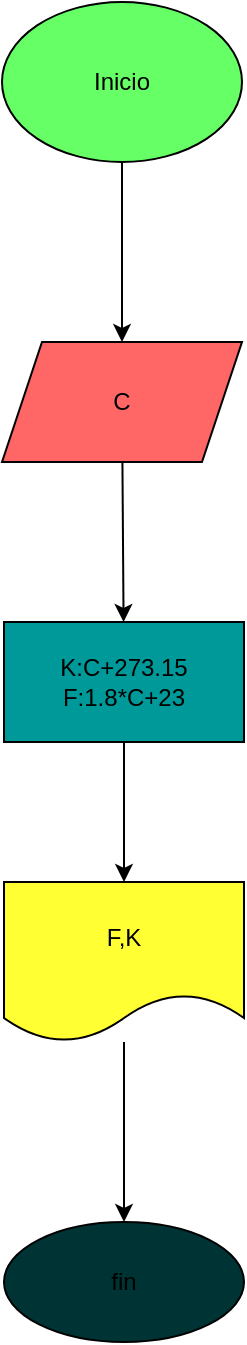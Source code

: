 <mxfile>
    <diagram id="VIijUQi1IcFWX_5aWJMJ" name="Página-1">
        <mxGraphModel dx="228" dy="467" grid="1" gridSize="10" guides="1" tooltips="1" connect="1" arrows="1" fold="1" page="1" pageScale="1" pageWidth="827" pageHeight="1169" math="0" shadow="0">
            <root>
                <mxCell id="0"/>
                <mxCell id="1" parent="0"/>
                <mxCell id="4" value="" style="edgeStyle=none;html=1;" edge="1" parent="1" source="2" target="3">
                    <mxGeometry relative="1" as="geometry"/>
                </mxCell>
                <mxCell id="2" value="Inicio" style="ellipse;whiteSpace=wrap;html=1;fillColor=#66FF66;" vertex="1" parent="1">
                    <mxGeometry x="90" width="120" height="80" as="geometry"/>
                </mxCell>
                <mxCell id="6" value="" style="edgeStyle=none;html=1;" edge="1" parent="1" source="3" target="5">
                    <mxGeometry relative="1" as="geometry"/>
                </mxCell>
                <mxCell id="3" value="C" style="shape=parallelogram;perimeter=parallelogramPerimeter;whiteSpace=wrap;html=1;fixedSize=1;fillColor=#FF6666;" vertex="1" parent="1">
                    <mxGeometry x="90" y="170" width="120" height="60" as="geometry"/>
                </mxCell>
                <mxCell id="8" value="" style="edgeStyle=none;html=1;" edge="1" parent="1" source="5" target="7">
                    <mxGeometry relative="1" as="geometry"/>
                </mxCell>
                <mxCell id="5" value="K:C+273.15&lt;br&gt;F:1.8*C+23" style="whiteSpace=wrap;html=1;fillColor=#009999;" vertex="1" parent="1">
                    <mxGeometry x="91" y="310" width="120" height="60" as="geometry"/>
                </mxCell>
                <mxCell id="10" value="" style="edgeStyle=none;html=1;" edge="1" parent="1" source="7" target="9">
                    <mxGeometry relative="1" as="geometry"/>
                </mxCell>
                <mxCell id="7" value="F,K" style="shape=document;whiteSpace=wrap;html=1;boundedLbl=1;fillColor=#FFFF33;" vertex="1" parent="1">
                    <mxGeometry x="91" y="440" width="120" height="80" as="geometry"/>
                </mxCell>
                <mxCell id="9" value="fin" style="ellipse;whiteSpace=wrap;html=1;fillColor=#003333;" vertex="1" parent="1">
                    <mxGeometry x="91" y="610" width="120" height="60" as="geometry"/>
                </mxCell>
            </root>
        </mxGraphModel>
    </diagram>
</mxfile>